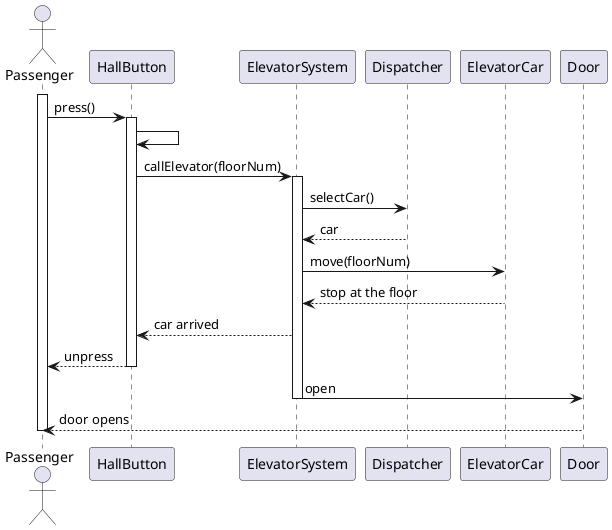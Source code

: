 @startuml
actor Passenger
participant HallButton
participant ElevatorSystem
participant Dispatcher
participant ElevatorCar
participant Door

activate Passenger
Passenger -> HallButton: press()
activate HallButton
HallButton -> HallButton
HallButton -> ElevatorSystem: callElevator(floorNum)
activate ElevatorSystem
ElevatorSystem -> Dispatcher: selectCar()
Dispatcher --> ElevatorSystem: car
ElevatorSystem -> ElevatorCar: move(floorNum)
ElevatorCar --> ElevatorSystem: stop at the floor
ElevatorSystem --> HallButton: car arrived
HallButton --> Passenger: unpress
deactivate HallButton
ElevatorSystem -> Door: open
deactivate ElevatorSystem
Door --> Passenger: door opens
deactivate Passenger


@enduml
